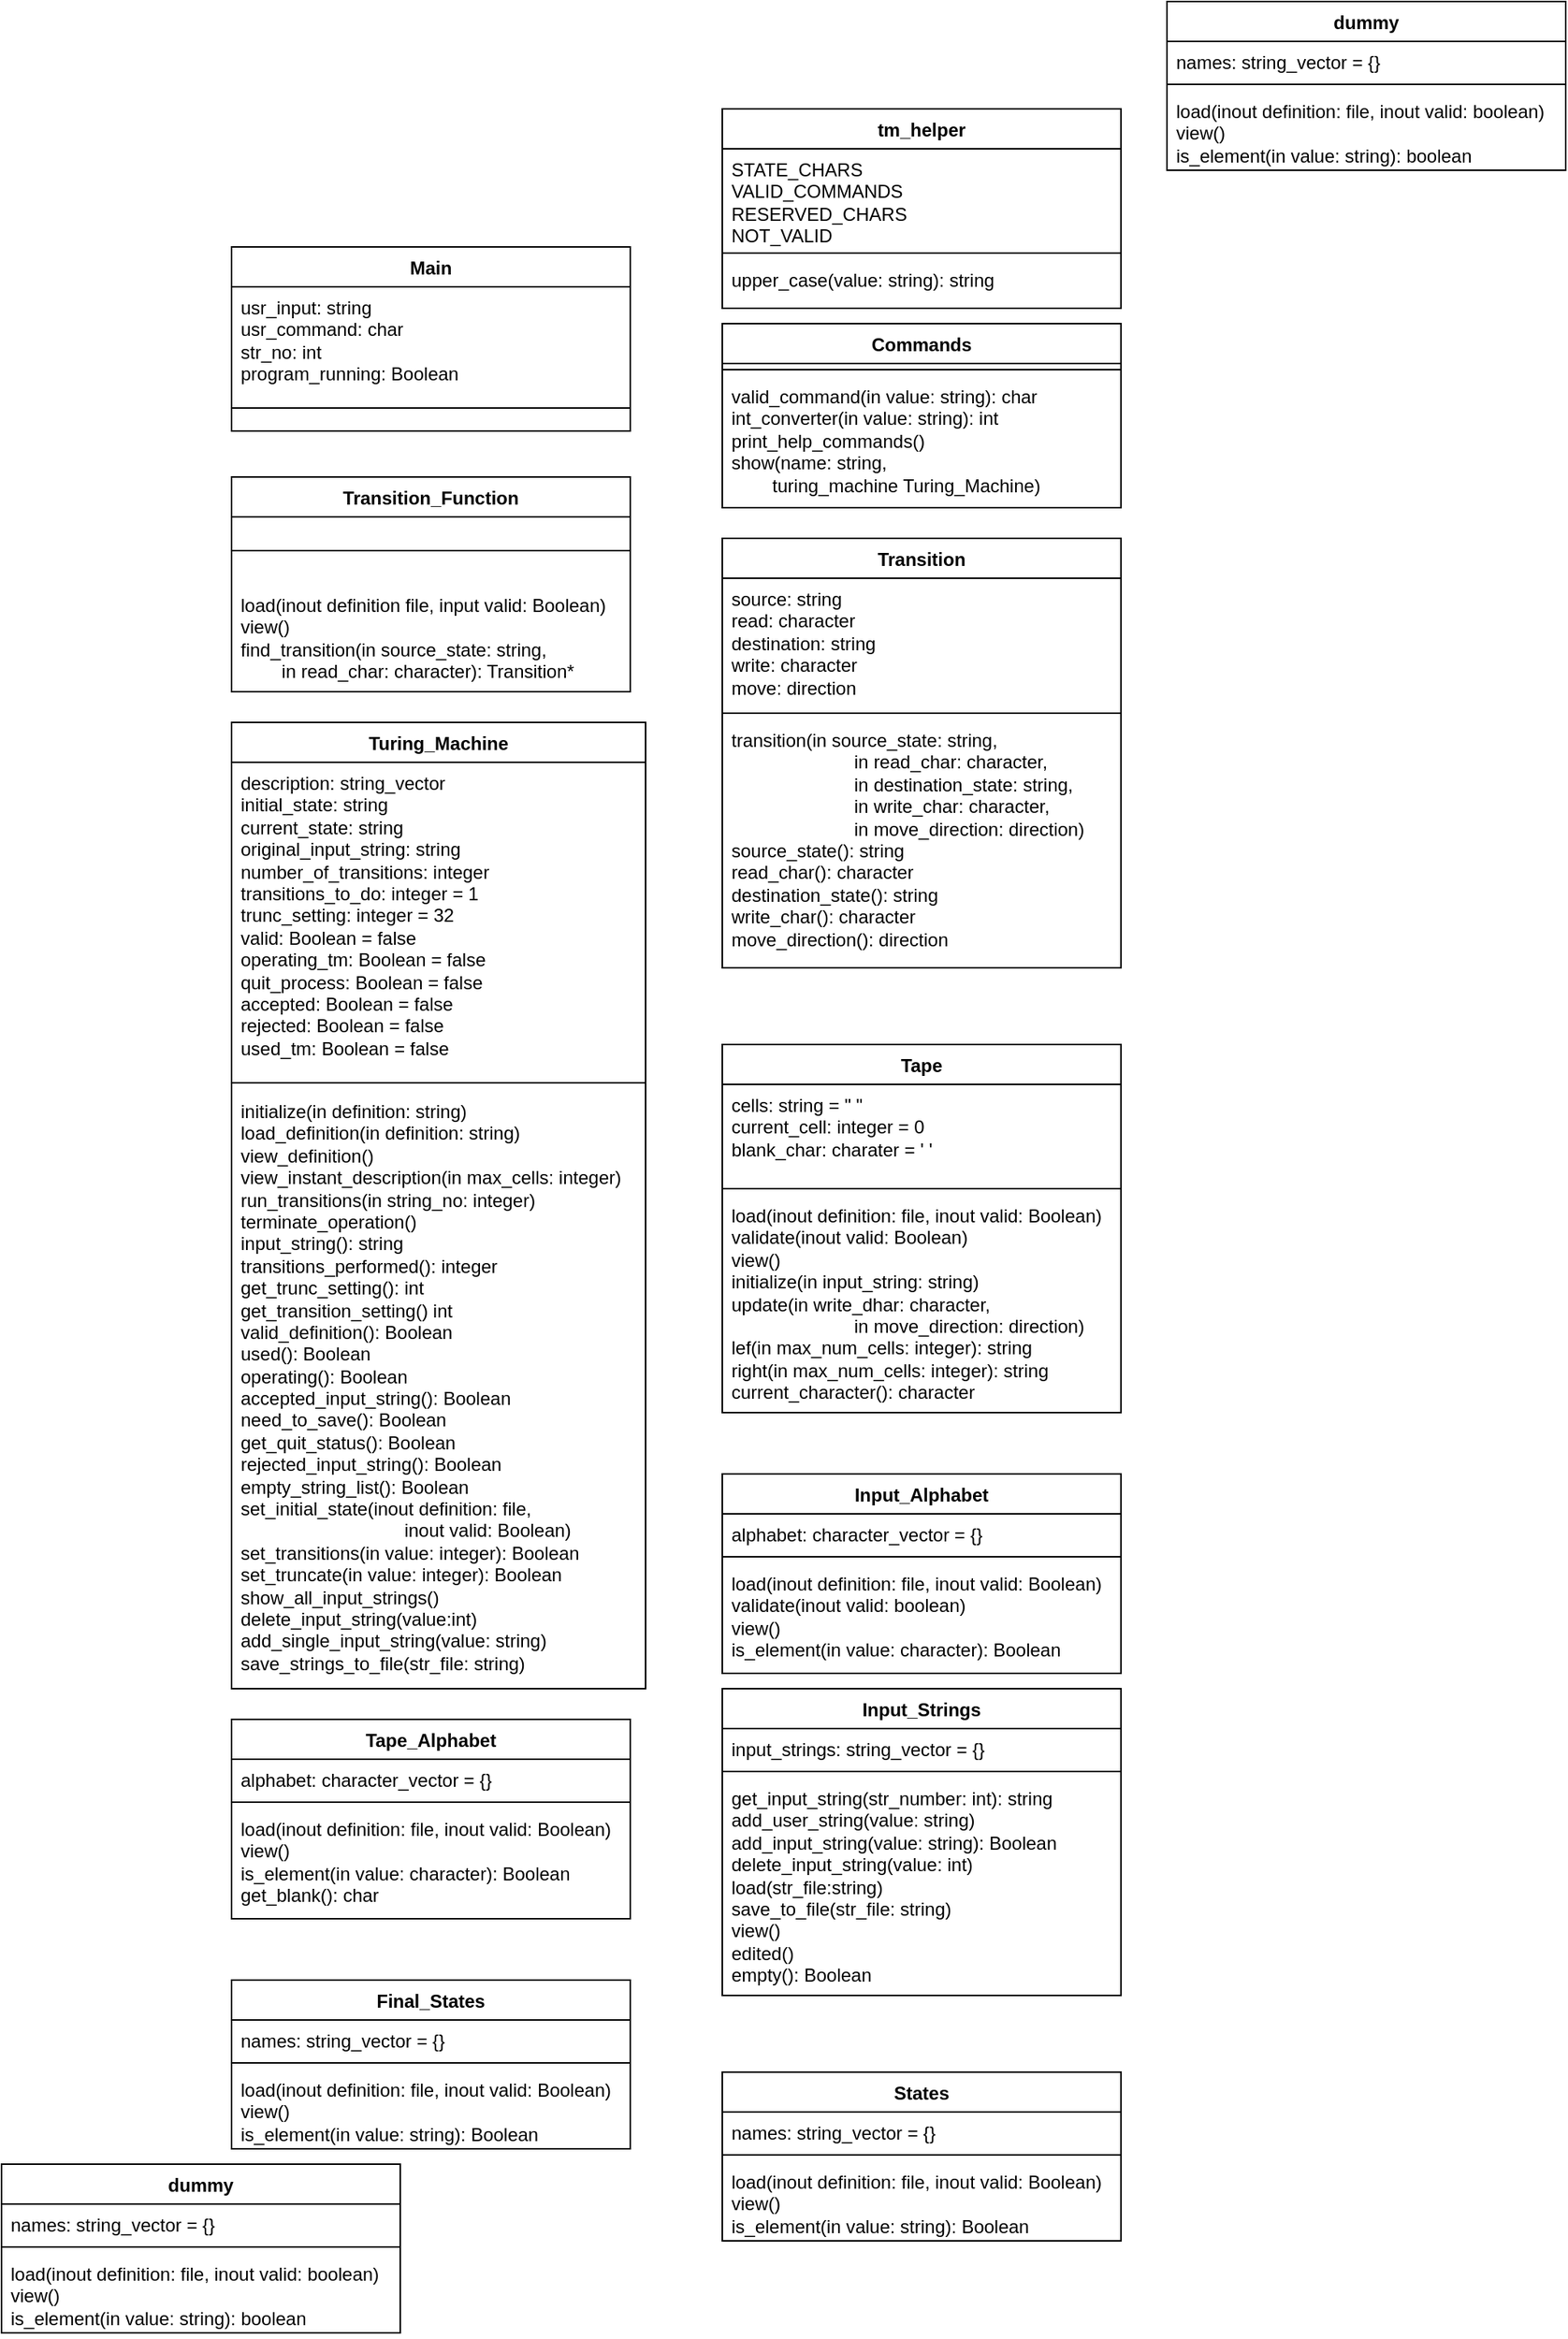 <mxfile version="24.2.5" type="github">
  <diagram name="Page-1" id="vDo7KrHqP6fmfLN8yKtp">
    <mxGraphModel dx="2284" dy="1854" grid="1" gridSize="10" guides="1" tooltips="1" connect="1" arrows="1" fold="1" page="1" pageScale="1" pageWidth="850" pageHeight="1100" math="0" shadow="0">
      <root>
        <mxCell id="0" />
        <mxCell id="1" parent="0" />
        <mxCell id="i3sueJDCuvwV_Vw11DY2-1" value="Transition_Function" style="swimlane;fontStyle=1;align=center;verticalAlign=top;childLayout=stackLayout;horizontal=1;startSize=26;horizontalStack=0;resizeParent=1;resizeParentMax=0;resizeLast=0;collapsible=1;marginBottom=0;whiteSpace=wrap;html=1;" parent="1" vertex="1">
          <mxGeometry x="40" y="120" width="260" height="140" as="geometry" />
        </mxCell>
        <mxCell id="i3sueJDCuvwV_Vw11DY2-3" value="" style="line;strokeWidth=1;fillColor=none;align=left;verticalAlign=middle;spacingTop=-1;spacingLeft=3;spacingRight=3;rotatable=0;labelPosition=right;points=[];portConstraint=eastwest;strokeColor=inherit;" parent="i3sueJDCuvwV_Vw11DY2-1" vertex="1">
          <mxGeometry y="26" width="260" height="44" as="geometry" />
        </mxCell>
        <mxCell id="i3sueJDCuvwV_Vw11DY2-4" value="&lt;div&gt;load(inout definition file, input valid:&amp;nbsp;Boolean)&lt;/div&gt;view()&lt;div&gt;find_transition(in source_state: string,&lt;/div&gt;&lt;div&gt;&lt;span style=&quot;white-space: pre;&quot;&gt;&#x9;&lt;/span&gt;in read_char: character): Transition*&lt;br&gt;&lt;/div&gt;" style="text;strokeColor=none;fillColor=none;align=left;verticalAlign=top;spacingLeft=4;spacingRight=4;overflow=hidden;rotatable=0;points=[[0,0.5],[1,0.5]];portConstraint=eastwest;whiteSpace=wrap;html=1;" parent="i3sueJDCuvwV_Vw11DY2-1" vertex="1">
          <mxGeometry y="70" width="260" height="70" as="geometry" />
        </mxCell>
        <mxCell id="i3sueJDCuvwV_Vw11DY2-9" value="Transition" style="swimlane;fontStyle=1;align=center;verticalAlign=top;childLayout=stackLayout;horizontal=1;startSize=26;horizontalStack=0;resizeParent=1;resizeParentMax=0;resizeLast=0;collapsible=1;marginBottom=0;whiteSpace=wrap;html=1;" parent="1" vertex="1">
          <mxGeometry x="360" y="160" width="260" height="280" as="geometry" />
        </mxCell>
        <mxCell id="i3sueJDCuvwV_Vw11DY2-10" value="&lt;div&gt;source: string&lt;/div&gt;&lt;div&gt;read: character&lt;/div&gt;&lt;div&gt;destination: string&lt;/div&gt;&lt;div&gt;write: character&lt;/div&gt;&lt;div&gt;move: direction&lt;br&gt;&lt;/div&gt;" style="text;strokeColor=none;fillColor=none;align=left;verticalAlign=top;spacingLeft=4;spacingRight=4;overflow=hidden;rotatable=0;points=[[0,0.5],[1,0.5]];portConstraint=eastwest;whiteSpace=wrap;html=1;" parent="i3sueJDCuvwV_Vw11DY2-9" vertex="1">
          <mxGeometry y="26" width="260" height="84" as="geometry" />
        </mxCell>
        <mxCell id="i3sueJDCuvwV_Vw11DY2-11" value="" style="line;strokeWidth=1;fillColor=none;align=left;verticalAlign=middle;spacingTop=-1;spacingLeft=3;spacingRight=3;rotatable=0;labelPosition=right;points=[];portConstraint=eastwest;strokeColor=inherit;" parent="i3sueJDCuvwV_Vw11DY2-9" vertex="1">
          <mxGeometry y="110" width="260" height="8" as="geometry" />
        </mxCell>
        <mxCell id="i3sueJDCuvwV_Vw11DY2-12" value="&lt;div&gt;transition(in source_state: string,&lt;/div&gt;&lt;div&gt;&lt;span style=&quot;white-space: pre;&quot;&gt;&#x9;&lt;/span&gt;&lt;span style=&quot;white-space: pre;&quot;&gt;&#x9;&lt;/span&gt;&lt;span style=&quot;white-space: pre;&quot;&gt;&#x9;&lt;/span&gt;in read_char: character,&lt;/div&gt;&lt;div&gt;&lt;span style=&quot;white-space: pre;&quot;&gt;&#x9;&lt;/span&gt;&lt;span style=&quot;white-space: pre;&quot;&gt;&#x9;&lt;/span&gt;&lt;span style=&quot;white-space: pre;&quot;&gt;&#x9;&lt;/span&gt;in destination_state: string,&lt;/div&gt;&lt;div&gt;&lt;span style=&quot;white-space: pre;&quot;&gt;&#x9;&lt;/span&gt;&lt;span style=&quot;white-space: pre;&quot;&gt;&#x9;&lt;/span&gt;&lt;span style=&quot;white-space: pre;&quot;&gt;&#x9;&lt;/span&gt;in write_char: character,&lt;/div&gt;&lt;div&gt;&lt;span style=&quot;white-space: pre;&quot;&gt;&#x9;&lt;/span&gt;&lt;span style=&quot;white-space: pre;&quot;&gt;&#x9;&lt;/span&gt;&lt;span style=&quot;white-space: pre;&quot;&gt;&#x9;&lt;/span&gt;in move_direction: direction)&lt;/div&gt;&lt;div&gt;source_state(): string&lt;/div&gt;&lt;div&gt;read_char(): character&lt;/div&gt;&lt;div&gt;destination_state(): string&lt;/div&gt;&lt;div&gt;write_char(): character&lt;/div&gt;&lt;div&gt;move_direction(): direction&lt;br&gt;&lt;/div&gt;" style="text;strokeColor=none;fillColor=none;align=left;verticalAlign=top;spacingLeft=4;spacingRight=4;overflow=hidden;rotatable=0;points=[[0,0.5],[1,0.5]];portConstraint=eastwest;whiteSpace=wrap;html=1;" parent="i3sueJDCuvwV_Vw11DY2-9" vertex="1">
          <mxGeometry y="118" width="260" height="162" as="geometry" />
        </mxCell>
        <mxCell id="i3sueJDCuvwV_Vw11DY2-13" value="Turing_Machine" style="swimlane;fontStyle=1;align=center;verticalAlign=top;childLayout=stackLayout;horizontal=1;startSize=26;horizontalStack=0;resizeParent=1;resizeParentMax=0;resizeLast=0;collapsible=1;marginBottom=0;whiteSpace=wrap;html=1;" parent="1" vertex="1">
          <mxGeometry x="40" y="280" width="270" height="630" as="geometry" />
        </mxCell>
        <mxCell id="i3sueJDCuvwV_Vw11DY2-14" value="&lt;div&gt;description: string_vector&lt;/div&gt;&lt;div&gt;initial_state: string&lt;/div&gt;&lt;div&gt;current_state: string&lt;/div&gt;&lt;div&gt;original_input_string: string&lt;/div&gt;&lt;div&gt;number_of_transitions: integer&lt;/div&gt;&lt;div&gt;transitions_to_do: integer = 1&lt;/div&gt;&lt;div&gt;trunc_setting: integer = 32&lt;br&gt;&lt;/div&gt;&lt;div&gt;valid: Boolean = false&lt;br&gt;&lt;/div&gt;&lt;div&gt;operating_tm: Boolean = false&lt;/div&gt;&lt;div&gt;quit_process: Boolean = false&lt;/div&gt;&lt;div&gt;accepted: Boolean = false&lt;/div&gt;&lt;div&gt;rejected: Boolean = false&lt;/div&gt;&lt;div&gt;used_tm: Boolean = false&lt;/div&gt;" style="text;strokeColor=none;fillColor=none;align=left;verticalAlign=top;spacingLeft=4;spacingRight=4;overflow=hidden;rotatable=0;points=[[0,0.5],[1,0.5]];portConstraint=eastwest;whiteSpace=wrap;html=1;" parent="i3sueJDCuvwV_Vw11DY2-13" vertex="1">
          <mxGeometry y="26" width="270" height="204" as="geometry" />
        </mxCell>
        <mxCell id="i3sueJDCuvwV_Vw11DY2-15" value="" style="line;strokeWidth=1;fillColor=none;align=left;verticalAlign=middle;spacingTop=-1;spacingLeft=3;spacingRight=3;rotatable=0;labelPosition=right;points=[];portConstraint=eastwest;strokeColor=inherit;" parent="i3sueJDCuvwV_Vw11DY2-13" vertex="1">
          <mxGeometry y="230" width="270" height="10" as="geometry" />
        </mxCell>
        <mxCell id="i3sueJDCuvwV_Vw11DY2-16" value="&lt;div&gt;initialize(in definition: string)&lt;br&gt;&lt;/div&gt;&lt;div&gt;load_definition(in definition: string)&lt;/div&gt;&lt;div&gt;view_definition()&lt;/div&gt;&lt;div&gt;view_instant_description(in max_cells: integer)&lt;/div&gt;&lt;div&gt;run_transitions(in string_no: integer)&lt;/div&gt;&lt;div&gt;terminate_operation()&lt;/div&gt;&lt;div&gt;input_string(): string&lt;/div&gt;&lt;div&gt;transitions_performed(): integer&lt;/div&gt;&lt;div&gt;get_trunc_setting(): int&lt;/div&gt;&lt;div&gt;get_transition_setting() int&lt;br&gt;&lt;/div&gt;&lt;div&gt;valid_definition(): Boolean&lt;/div&gt;&lt;div&gt;used(): Boolean&lt;/div&gt;&lt;div&gt;operating(): Boolean&lt;/div&gt;&lt;div&gt;accepted_input_string(): Boolean&lt;/div&gt;&lt;div&gt;need_to_save(): Boolean&lt;/div&gt;&lt;div&gt;get_quit_status(): Boolean&lt;br&gt;&lt;/div&gt;&lt;div&gt;rejected_input_string(): Boolean&lt;/div&gt;&lt;div&gt;empty_string_list(): Boolean&lt;br&gt;&lt;/div&gt;&lt;div&gt;set_initial_state(inout definition: file,&amp;nbsp;&lt;/div&gt;&lt;div&gt;&lt;span style=&quot;white-space: pre;&quot;&gt;&#x9;&lt;/span&gt;&lt;span style=&quot;white-space: pre;&quot;&gt;&#x9;&lt;/span&gt;&lt;span style=&quot;white-space: pre;&quot;&gt;&#x9;&lt;/span&gt;&lt;span style=&quot;white-space: pre;&quot;&gt;&#x9;&lt;/span&gt;inout valid: Boolean)&lt;br&gt;&lt;/div&gt;&lt;div&gt;set_transitions(in value: integer): Boolean&lt;/div&gt;&lt;div&gt;set_truncate(in value: integer): Boolean&lt;/div&gt;&lt;div&gt;show_all_input_strings()&lt;/div&gt;&lt;div&gt;delete_input_string(value:int)&lt;/div&gt;&lt;div&gt;add_single_input_string(value: string)&lt;/div&gt;&lt;div&gt;save_strings_to_file(str_file: string)&lt;/div&gt;&lt;div&gt;&lt;br&gt;&lt;/div&gt;" style="text;strokeColor=none;fillColor=none;align=left;verticalAlign=top;spacingLeft=4;spacingRight=4;overflow=hidden;rotatable=0;points=[[0,0.5],[1,0.5]];portConstraint=eastwest;whiteSpace=wrap;html=1;" parent="i3sueJDCuvwV_Vw11DY2-13" vertex="1">
          <mxGeometry y="240" width="270" height="390" as="geometry" />
        </mxCell>
        <mxCell id="i3sueJDCuvwV_Vw11DY2-17" value="Tape" style="swimlane;fontStyle=1;align=center;verticalAlign=top;childLayout=stackLayout;horizontal=1;startSize=26;horizontalStack=0;resizeParent=1;resizeParentMax=0;resizeLast=0;collapsible=1;marginBottom=0;whiteSpace=wrap;html=1;" parent="1" vertex="1">
          <mxGeometry x="360" y="490" width="260" height="240" as="geometry" />
        </mxCell>
        <mxCell id="i3sueJDCuvwV_Vw11DY2-18" value="&lt;div&gt;cells: string = &quot; &quot;&lt;/div&gt;&lt;div&gt;current_cell: integer = 0&lt;/div&gt;&lt;div&gt;blank_char: charater = &#39; &#39;&lt;br&gt;&lt;/div&gt;" style="text;strokeColor=none;fillColor=none;align=left;verticalAlign=top;spacingLeft=4;spacingRight=4;overflow=hidden;rotatable=0;points=[[0,0.5],[1,0.5]];portConstraint=eastwest;whiteSpace=wrap;html=1;" parent="i3sueJDCuvwV_Vw11DY2-17" vertex="1">
          <mxGeometry y="26" width="260" height="64" as="geometry" />
        </mxCell>
        <mxCell id="i3sueJDCuvwV_Vw11DY2-19" value="" style="line;strokeWidth=1;fillColor=none;align=left;verticalAlign=middle;spacingTop=-1;spacingLeft=3;spacingRight=3;rotatable=0;labelPosition=right;points=[];portConstraint=eastwest;strokeColor=inherit;" parent="i3sueJDCuvwV_Vw11DY2-17" vertex="1">
          <mxGeometry y="90" width="260" height="8" as="geometry" />
        </mxCell>
        <mxCell id="i3sueJDCuvwV_Vw11DY2-20" value="&lt;div&gt;load(inout definition: file, inout valid:&amp;nbsp;Boolean)&lt;/div&gt;&lt;div&gt;validate(inout valid:&amp;nbsp;Boolean)&lt;/div&gt;&lt;div&gt;view()&lt;/div&gt;&lt;div&gt;initialize(in input_string: string)&lt;/div&gt;&lt;div&gt;update(in write_dhar: character,&lt;/div&gt;&lt;div&gt;&lt;span style=&quot;white-space: pre;&quot;&gt;&#x9;&lt;/span&gt;&lt;span style=&quot;white-space: pre;&quot;&gt;&#x9;&lt;/span&gt;&lt;span style=&quot;white-space: pre;&quot;&gt;&#x9;&lt;/span&gt;in move_direction: direction)&lt;/div&gt;&lt;div&gt;lef(in max_num_cells: integer): string&lt;/div&gt;&lt;div&gt;right(in max_num_cells: integer): string&lt;/div&gt;&lt;div&gt;current_character(): character&lt;/div&gt;" style="text;strokeColor=none;fillColor=none;align=left;verticalAlign=top;spacingLeft=4;spacingRight=4;overflow=hidden;rotatable=0;points=[[0,0.5],[1,0.5]];portConstraint=eastwest;whiteSpace=wrap;html=1;" parent="i3sueJDCuvwV_Vw11DY2-17" vertex="1">
          <mxGeometry y="98" width="260" height="142" as="geometry" />
        </mxCell>
        <mxCell id="i3sueJDCuvwV_Vw11DY2-21" value="Input_Alphabet" style="swimlane;fontStyle=1;align=center;verticalAlign=top;childLayout=stackLayout;horizontal=1;startSize=26;horizontalStack=0;resizeParent=1;resizeParentMax=0;resizeLast=0;collapsible=1;marginBottom=0;whiteSpace=wrap;html=1;" parent="1" vertex="1">
          <mxGeometry x="360" y="770" width="260" height="130" as="geometry" />
        </mxCell>
        <mxCell id="i3sueJDCuvwV_Vw11DY2-22" value="alphabet: character_vector = {}" style="text;strokeColor=none;fillColor=none;align=left;verticalAlign=top;spacingLeft=4;spacingRight=4;overflow=hidden;rotatable=0;points=[[0,0.5],[1,0.5]];portConstraint=eastwest;whiteSpace=wrap;html=1;" parent="i3sueJDCuvwV_Vw11DY2-21" vertex="1">
          <mxGeometry y="26" width="260" height="24" as="geometry" />
        </mxCell>
        <mxCell id="i3sueJDCuvwV_Vw11DY2-23" value="" style="line;strokeWidth=1;fillColor=none;align=left;verticalAlign=middle;spacingTop=-1;spacingLeft=3;spacingRight=3;rotatable=0;labelPosition=right;points=[];portConstraint=eastwest;strokeColor=inherit;" parent="i3sueJDCuvwV_Vw11DY2-21" vertex="1">
          <mxGeometry y="50" width="260" height="8" as="geometry" />
        </mxCell>
        <mxCell id="i3sueJDCuvwV_Vw11DY2-24" value="&lt;div&gt;load(inout definition: file, inout valid:&amp;nbsp;Boolean)&lt;/div&gt;&lt;div&gt;validate(inout valid: boolean)&lt;/div&gt;&lt;div&gt;view()&lt;/div&gt;&lt;div&gt;is_element(in value: character): Boolean&lt;/div&gt;" style="text;strokeColor=none;fillColor=none;align=left;verticalAlign=top;spacingLeft=4;spacingRight=4;overflow=hidden;rotatable=0;points=[[0,0.5],[1,0.5]];portConstraint=eastwest;whiteSpace=wrap;html=1;" parent="i3sueJDCuvwV_Vw11DY2-21" vertex="1">
          <mxGeometry y="58" width="260" height="72" as="geometry" />
        </mxCell>
        <mxCell id="i3sueJDCuvwV_Vw11DY2-25" value="Tape_Alphabet" style="swimlane;fontStyle=1;align=center;verticalAlign=top;childLayout=stackLayout;horizontal=1;startSize=26;horizontalStack=0;resizeParent=1;resizeParentMax=0;resizeLast=0;collapsible=1;marginBottom=0;whiteSpace=wrap;html=1;" parent="1" vertex="1">
          <mxGeometry x="40" y="930" width="260" height="130" as="geometry" />
        </mxCell>
        <mxCell id="i3sueJDCuvwV_Vw11DY2-26" value="alphabet: character_vector = {}" style="text;strokeColor=none;fillColor=none;align=left;verticalAlign=top;spacingLeft=4;spacingRight=4;overflow=hidden;rotatable=0;points=[[0,0.5],[1,0.5]];portConstraint=eastwest;whiteSpace=wrap;html=1;" parent="i3sueJDCuvwV_Vw11DY2-25" vertex="1">
          <mxGeometry y="26" width="260" height="24" as="geometry" />
        </mxCell>
        <mxCell id="i3sueJDCuvwV_Vw11DY2-27" value="" style="line;strokeWidth=1;fillColor=none;align=left;verticalAlign=middle;spacingTop=-1;spacingLeft=3;spacingRight=3;rotatable=0;labelPosition=right;points=[];portConstraint=eastwest;strokeColor=inherit;" parent="i3sueJDCuvwV_Vw11DY2-25" vertex="1">
          <mxGeometry y="50" width="260" height="8" as="geometry" />
        </mxCell>
        <mxCell id="i3sueJDCuvwV_Vw11DY2-28" value="&lt;div&gt;load(inout definition: file, inout valid:&amp;nbsp;Boolean)&lt;/div&gt;&lt;div&gt;view()&lt;/div&gt;&lt;div&gt;is_element(in value: character): Boolean&lt;/div&gt;&lt;div&gt;get_blank(): char&lt;br&gt;&lt;/div&gt;" style="text;strokeColor=none;fillColor=none;align=left;verticalAlign=top;spacingLeft=4;spacingRight=4;overflow=hidden;rotatable=0;points=[[0,0.5],[1,0.5]];portConstraint=eastwest;whiteSpace=wrap;html=1;" parent="i3sueJDCuvwV_Vw11DY2-25" vertex="1">
          <mxGeometry y="58" width="260" height="72" as="geometry" />
        </mxCell>
        <mxCell id="i3sueJDCuvwV_Vw11DY2-29" value="States" style="swimlane;fontStyle=1;align=center;verticalAlign=top;childLayout=stackLayout;horizontal=1;startSize=26;horizontalStack=0;resizeParent=1;resizeParentMax=0;resizeLast=0;collapsible=1;marginBottom=0;whiteSpace=wrap;html=1;" parent="1" vertex="1">
          <mxGeometry x="360" y="1160" width="260" height="110" as="geometry" />
        </mxCell>
        <mxCell id="i3sueJDCuvwV_Vw11DY2-30" value="names: string_vector = {}" style="text;strokeColor=none;fillColor=none;align=left;verticalAlign=top;spacingLeft=4;spacingRight=4;overflow=hidden;rotatable=0;points=[[0,0.5],[1,0.5]];portConstraint=eastwest;whiteSpace=wrap;html=1;" parent="i3sueJDCuvwV_Vw11DY2-29" vertex="1">
          <mxGeometry y="26" width="260" height="24" as="geometry" />
        </mxCell>
        <mxCell id="i3sueJDCuvwV_Vw11DY2-31" value="" style="line;strokeWidth=1;fillColor=none;align=left;verticalAlign=middle;spacingTop=-1;spacingLeft=3;spacingRight=3;rotatable=0;labelPosition=right;points=[];portConstraint=eastwest;strokeColor=inherit;" parent="i3sueJDCuvwV_Vw11DY2-29" vertex="1">
          <mxGeometry y="50" width="260" height="8" as="geometry" />
        </mxCell>
        <mxCell id="i3sueJDCuvwV_Vw11DY2-32" value="&lt;div&gt;load(inout definition: file, inout valid:&amp;nbsp;Boolean)&lt;/div&gt;&lt;div&gt;view()&lt;/div&gt;&lt;div&gt;is_element(in value: string): Boolean&lt;/div&gt;" style="text;strokeColor=none;fillColor=none;align=left;verticalAlign=top;spacingLeft=4;spacingRight=4;overflow=hidden;rotatable=0;points=[[0,0.5],[1,0.5]];portConstraint=eastwest;whiteSpace=wrap;html=1;" parent="i3sueJDCuvwV_Vw11DY2-29" vertex="1">
          <mxGeometry y="58" width="260" height="52" as="geometry" />
        </mxCell>
        <mxCell id="ZjxP6GXaZLAl68uk7pVh-1" value="Final_States" style="swimlane;fontStyle=1;align=center;verticalAlign=top;childLayout=stackLayout;horizontal=1;startSize=26;horizontalStack=0;resizeParent=1;resizeParentMax=0;resizeLast=0;collapsible=1;marginBottom=0;whiteSpace=wrap;html=1;" parent="1" vertex="1">
          <mxGeometry x="40" y="1100" width="260" height="110" as="geometry" />
        </mxCell>
        <mxCell id="ZjxP6GXaZLAl68uk7pVh-2" value="names: string_vector = {}" style="text;strokeColor=none;fillColor=none;align=left;verticalAlign=top;spacingLeft=4;spacingRight=4;overflow=hidden;rotatable=0;points=[[0,0.5],[1,0.5]];portConstraint=eastwest;whiteSpace=wrap;html=1;" parent="ZjxP6GXaZLAl68uk7pVh-1" vertex="1">
          <mxGeometry y="26" width="260" height="24" as="geometry" />
        </mxCell>
        <mxCell id="ZjxP6GXaZLAl68uk7pVh-3" value="" style="line;strokeWidth=1;fillColor=none;align=left;verticalAlign=middle;spacingTop=-1;spacingLeft=3;spacingRight=3;rotatable=0;labelPosition=right;points=[];portConstraint=eastwest;strokeColor=inherit;" parent="ZjxP6GXaZLAl68uk7pVh-1" vertex="1">
          <mxGeometry y="50" width="260" height="8" as="geometry" />
        </mxCell>
        <mxCell id="ZjxP6GXaZLAl68uk7pVh-4" value="&lt;div&gt;load(inout definition: file, inout valid:&amp;nbsp;Boolean)&lt;/div&gt;&lt;div&gt;view()&lt;/div&gt;&lt;div&gt;is_element(in value: string): Boolean&lt;/div&gt;" style="text;strokeColor=none;fillColor=none;align=left;verticalAlign=top;spacingLeft=4;spacingRight=4;overflow=hidden;rotatable=0;points=[[0,0.5],[1,0.5]];portConstraint=eastwest;whiteSpace=wrap;html=1;" parent="ZjxP6GXaZLAl68uk7pVh-1" vertex="1">
          <mxGeometry y="58" width="260" height="52" as="geometry" />
        </mxCell>
        <mxCell id="ZjxP6GXaZLAl68uk7pVh-5" value="dummy" style="swimlane;fontStyle=1;align=center;verticalAlign=top;childLayout=stackLayout;horizontal=1;startSize=26;horizontalStack=0;resizeParent=1;resizeParentMax=0;resizeLast=0;collapsible=1;marginBottom=0;whiteSpace=wrap;html=1;" parent="1" vertex="1">
          <mxGeometry x="-110" y="1220" width="260" height="110" as="geometry" />
        </mxCell>
        <mxCell id="ZjxP6GXaZLAl68uk7pVh-6" value="names: string_vector = {}" style="text;strokeColor=none;fillColor=none;align=left;verticalAlign=top;spacingLeft=4;spacingRight=4;overflow=hidden;rotatable=0;points=[[0,0.5],[1,0.5]];portConstraint=eastwest;whiteSpace=wrap;html=1;" parent="ZjxP6GXaZLAl68uk7pVh-5" vertex="1">
          <mxGeometry y="26" width="260" height="24" as="geometry" />
        </mxCell>
        <mxCell id="ZjxP6GXaZLAl68uk7pVh-7" value="" style="line;strokeWidth=1;fillColor=none;align=left;verticalAlign=middle;spacingTop=-1;spacingLeft=3;spacingRight=3;rotatable=0;labelPosition=right;points=[];portConstraint=eastwest;strokeColor=inherit;" parent="ZjxP6GXaZLAl68uk7pVh-5" vertex="1">
          <mxGeometry y="50" width="260" height="8" as="geometry" />
        </mxCell>
        <mxCell id="ZjxP6GXaZLAl68uk7pVh-8" value="&lt;div&gt;load(inout definition: file, inout valid: boolean)&lt;/div&gt;&lt;div&gt;view()&lt;/div&gt;&lt;div&gt;is_element(in value: string): boolean&lt;br&gt;&lt;/div&gt;" style="text;strokeColor=none;fillColor=none;align=left;verticalAlign=top;spacingLeft=4;spacingRight=4;overflow=hidden;rotatable=0;points=[[0,0.5],[1,0.5]];portConstraint=eastwest;whiteSpace=wrap;html=1;" parent="ZjxP6GXaZLAl68uk7pVh-5" vertex="1">
          <mxGeometry y="58" width="260" height="52" as="geometry" />
        </mxCell>
        <mxCell id="ZjxP6GXaZLAl68uk7pVh-9" value="dummy" style="swimlane;fontStyle=1;align=center;verticalAlign=top;childLayout=stackLayout;horizontal=1;startSize=26;horizontalStack=0;resizeParent=1;resizeParentMax=0;resizeLast=0;collapsible=1;marginBottom=0;whiteSpace=wrap;html=1;" parent="1" vertex="1">
          <mxGeometry x="650" y="-190" width="260" height="110" as="geometry" />
        </mxCell>
        <mxCell id="ZjxP6GXaZLAl68uk7pVh-10" value="names: string_vector = {}" style="text;strokeColor=none;fillColor=none;align=left;verticalAlign=top;spacingLeft=4;spacingRight=4;overflow=hidden;rotatable=0;points=[[0,0.5],[1,0.5]];portConstraint=eastwest;whiteSpace=wrap;html=1;" parent="ZjxP6GXaZLAl68uk7pVh-9" vertex="1">
          <mxGeometry y="26" width="260" height="24" as="geometry" />
        </mxCell>
        <mxCell id="ZjxP6GXaZLAl68uk7pVh-11" value="" style="line;strokeWidth=1;fillColor=none;align=left;verticalAlign=middle;spacingTop=-1;spacingLeft=3;spacingRight=3;rotatable=0;labelPosition=right;points=[];portConstraint=eastwest;strokeColor=inherit;" parent="ZjxP6GXaZLAl68uk7pVh-9" vertex="1">
          <mxGeometry y="50" width="260" height="8" as="geometry" />
        </mxCell>
        <mxCell id="ZjxP6GXaZLAl68uk7pVh-12" value="&lt;div&gt;load(inout definition: file, inout valid: boolean)&lt;/div&gt;&lt;div&gt;view()&lt;/div&gt;&lt;div&gt;is_element(in value: string): boolean&lt;br&gt;&lt;/div&gt;" style="text;strokeColor=none;fillColor=none;align=left;verticalAlign=top;spacingLeft=4;spacingRight=4;overflow=hidden;rotatable=0;points=[[0,0.5],[1,0.5]];portConstraint=eastwest;whiteSpace=wrap;html=1;" parent="ZjxP6GXaZLAl68uk7pVh-9" vertex="1">
          <mxGeometry y="58" width="260" height="52" as="geometry" />
        </mxCell>
        <mxCell id="CTzVirbdYsJiS2v2SL8Z-4" value="Main" style="swimlane;fontStyle=1;align=center;verticalAlign=top;childLayout=stackLayout;horizontal=1;startSize=26;horizontalStack=0;resizeParent=1;resizeParentMax=0;resizeLast=0;collapsible=1;marginBottom=0;whiteSpace=wrap;html=1;" parent="1" vertex="1">
          <mxGeometry x="40" y="-30" width="260" height="120" as="geometry" />
        </mxCell>
        <mxCell id="CTzVirbdYsJiS2v2SL8Z-5" value="&lt;div&gt;usr_input: string&lt;/div&gt;&lt;div&gt;usr_command: char&lt;/div&gt;&lt;div&gt;str_no: int&lt;br&gt;&lt;/div&gt;&lt;div&gt;program_running: Boolean&lt;br&gt;&lt;/div&gt;" style="text;strokeColor=none;fillColor=none;align=left;verticalAlign=top;spacingLeft=4;spacingRight=4;overflow=hidden;rotatable=0;points=[[0,0.5],[1,0.5]];portConstraint=eastwest;whiteSpace=wrap;html=1;" parent="CTzVirbdYsJiS2v2SL8Z-4" vertex="1">
          <mxGeometry y="26" width="260" height="64" as="geometry" />
        </mxCell>
        <mxCell id="CTzVirbdYsJiS2v2SL8Z-6" value="" style="line;strokeWidth=1;fillColor=none;align=left;verticalAlign=middle;spacingTop=-1;spacingLeft=3;spacingRight=3;rotatable=0;labelPosition=right;points=[];portConstraint=eastwest;strokeColor=inherit;" parent="CTzVirbdYsJiS2v2SL8Z-4" vertex="1">
          <mxGeometry y="90" width="260" height="30" as="geometry" />
        </mxCell>
        <mxCell id="SotqqYlhzvjFmH_LnF9t-1" value="Commands" style="swimlane;fontStyle=1;align=center;verticalAlign=top;childLayout=stackLayout;horizontal=1;startSize=26;horizontalStack=0;resizeParent=1;resizeParentMax=0;resizeLast=0;collapsible=1;marginBottom=0;whiteSpace=wrap;html=1;" parent="1" vertex="1">
          <mxGeometry x="360" y="20" width="260" height="120" as="geometry" />
        </mxCell>
        <mxCell id="SotqqYlhzvjFmH_LnF9t-3" value="" style="line;strokeWidth=1;fillColor=none;align=left;verticalAlign=middle;spacingTop=-1;spacingLeft=3;spacingRight=3;rotatable=0;labelPosition=right;points=[];portConstraint=eastwest;strokeColor=inherit;" parent="SotqqYlhzvjFmH_LnF9t-1" vertex="1">
          <mxGeometry y="26" width="260" height="8" as="geometry" />
        </mxCell>
        <mxCell id="SotqqYlhzvjFmH_LnF9t-4" value="&lt;div&gt;valid_command(in value: string): char&lt;/div&gt;&lt;div&gt;int_converter(in value: string): int&lt;/div&gt;&lt;div&gt;print_help_commands()&lt;/div&gt;&lt;div&gt;show(name: string,&amp;nbsp;&lt;/div&gt;&lt;div&gt;&lt;span style=&quot;white-space: pre;&quot;&gt;&#x9;&lt;/span&gt;turing_machine Turing_Machine)&lt;br&gt;&lt;/div&gt;" style="text;strokeColor=none;fillColor=none;align=left;verticalAlign=top;spacingLeft=4;spacingRight=4;overflow=hidden;rotatable=0;points=[[0,0.5],[1,0.5]];portConstraint=eastwest;whiteSpace=wrap;html=1;" parent="SotqqYlhzvjFmH_LnF9t-1" vertex="1">
          <mxGeometry y="34" width="260" height="86" as="geometry" />
        </mxCell>
        <mxCell id="SotqqYlhzvjFmH_LnF9t-5" value="Input_Strings" style="swimlane;fontStyle=1;align=center;verticalAlign=top;childLayout=stackLayout;horizontal=1;startSize=26;horizontalStack=0;resizeParent=1;resizeParentMax=0;resizeLast=0;collapsible=1;marginBottom=0;whiteSpace=wrap;html=1;" parent="1" vertex="1">
          <mxGeometry x="360" y="910" width="260" height="200" as="geometry" />
        </mxCell>
        <mxCell id="SotqqYlhzvjFmH_LnF9t-6" value="input_strings: string_vector = {}" style="text;strokeColor=none;fillColor=none;align=left;verticalAlign=top;spacingLeft=4;spacingRight=4;overflow=hidden;rotatable=0;points=[[0,0.5],[1,0.5]];portConstraint=eastwest;whiteSpace=wrap;html=1;" parent="SotqqYlhzvjFmH_LnF9t-5" vertex="1">
          <mxGeometry y="26" width="260" height="24" as="geometry" />
        </mxCell>
        <mxCell id="SotqqYlhzvjFmH_LnF9t-7" value="" style="line;strokeWidth=1;fillColor=none;align=left;verticalAlign=middle;spacingTop=-1;spacingLeft=3;spacingRight=3;rotatable=0;labelPosition=right;points=[];portConstraint=eastwest;strokeColor=inherit;" parent="SotqqYlhzvjFmH_LnF9t-5" vertex="1">
          <mxGeometry y="50" width="260" height="8" as="geometry" />
        </mxCell>
        <mxCell id="SotqqYlhzvjFmH_LnF9t-8" value="&lt;div&gt;get_input_string(str_number: int): string&lt;/div&gt;&lt;div&gt;add_user_string(value: string)&lt;br&gt;&lt;/div&gt;&lt;div&gt;add_input_string(value: string): Boolean&lt;br&gt;&lt;/div&gt;&lt;div&gt;delete_input_string(value: int)&lt;/div&gt;&lt;div&gt;load(str_file:string)&lt;/div&gt;&lt;div&gt;save_to_file(str_file: string)&lt;/div&gt;&lt;div&gt;view()&lt;/div&gt;&lt;div&gt;edited()&lt;/div&gt;&lt;div&gt;empty(): Boolean&lt;br&gt;&lt;/div&gt;" style="text;strokeColor=none;fillColor=none;align=left;verticalAlign=top;spacingLeft=4;spacingRight=4;overflow=hidden;rotatable=0;points=[[0,0.5],[1,0.5]];portConstraint=eastwest;whiteSpace=wrap;html=1;" parent="SotqqYlhzvjFmH_LnF9t-5" vertex="1">
          <mxGeometry y="58" width="260" height="142" as="geometry" />
        </mxCell>
        <mxCell id="eye0KuXhhje2Nk-AlORL-1" value="tm_helper" style="swimlane;fontStyle=1;align=center;verticalAlign=top;childLayout=stackLayout;horizontal=1;startSize=26;horizontalStack=0;resizeParent=1;resizeParentMax=0;resizeLast=0;collapsible=1;marginBottom=0;whiteSpace=wrap;html=1;" vertex="1" parent="1">
          <mxGeometry x="360" y="-120" width="260" height="130" as="geometry" />
        </mxCell>
        <mxCell id="eye0KuXhhje2Nk-AlORL-2" value="&lt;div&gt;STATE_CHARS&lt;/div&gt;&lt;div&gt;VALID_COMMANDS&lt;/div&gt;&lt;div&gt;RESERVED_CHARS&lt;/div&gt;&lt;div&gt;NOT_VALID&lt;br&gt;&lt;/div&gt;" style="text;strokeColor=none;fillColor=none;align=left;verticalAlign=top;spacingLeft=4;spacingRight=4;overflow=hidden;rotatable=0;points=[[0,0.5],[1,0.5]];portConstraint=eastwest;whiteSpace=wrap;html=1;" vertex="1" parent="eye0KuXhhje2Nk-AlORL-1">
          <mxGeometry y="26" width="260" height="64" as="geometry" />
        </mxCell>
        <mxCell id="eye0KuXhhje2Nk-AlORL-3" value="" style="line;strokeWidth=1;fillColor=none;align=left;verticalAlign=middle;spacingTop=-1;spacingLeft=3;spacingRight=3;rotatable=0;labelPosition=right;points=[];portConstraint=eastwest;strokeColor=inherit;" vertex="1" parent="eye0KuXhhje2Nk-AlORL-1">
          <mxGeometry y="90" width="260" height="8" as="geometry" />
        </mxCell>
        <mxCell id="eye0KuXhhje2Nk-AlORL-4" value="upper_case(value: string): string" style="text;strokeColor=none;fillColor=none;align=left;verticalAlign=top;spacingLeft=4;spacingRight=4;overflow=hidden;rotatable=0;points=[[0,0.5],[1,0.5]];portConstraint=eastwest;whiteSpace=wrap;html=1;" vertex="1" parent="eye0KuXhhje2Nk-AlORL-1">
          <mxGeometry y="98" width="260" height="32" as="geometry" />
        </mxCell>
      </root>
    </mxGraphModel>
  </diagram>
</mxfile>
